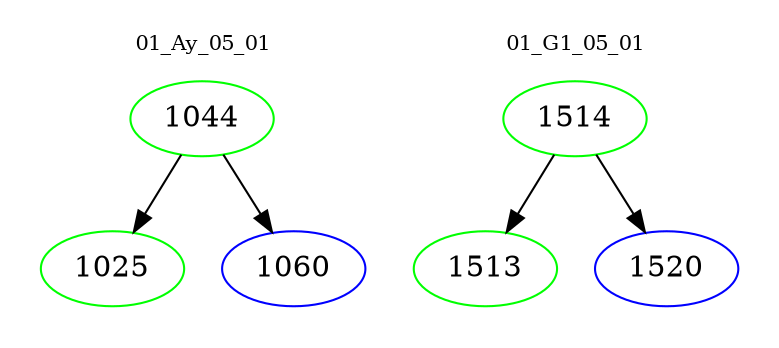 digraph{
subgraph cluster_0 {
color = white
label = "01_Ay_05_01";
fontsize=10;
T0_1044 [label="1044", color="green"]
T0_1044 -> T0_1025 [color="black"]
T0_1025 [label="1025", color="green"]
T0_1044 -> T0_1060 [color="black"]
T0_1060 [label="1060", color="blue"]
}
subgraph cluster_1 {
color = white
label = "01_G1_05_01";
fontsize=10;
T1_1514 [label="1514", color="green"]
T1_1514 -> T1_1513 [color="black"]
T1_1513 [label="1513", color="green"]
T1_1514 -> T1_1520 [color="black"]
T1_1520 [label="1520", color="blue"]
}
}
